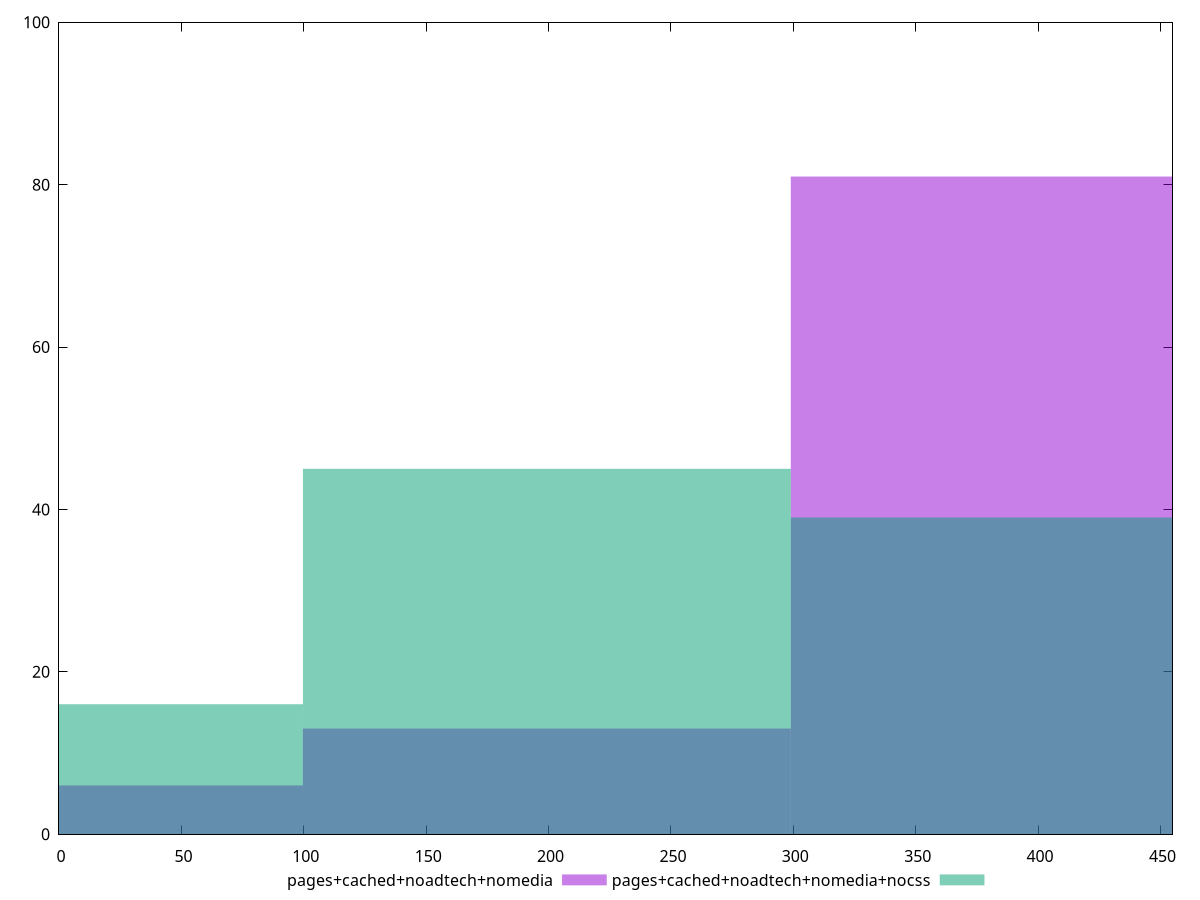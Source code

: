 reset

$pagesCachedNoadtechNomedia <<EOF
398.64076370745545 81
0 6
199.32038185372772 13
EOF

$pagesCachedNoadtechNomediaNocss <<EOF
398.64076370745545 39
199.32038185372772 45
0 16
EOF

set key outside below
set boxwidth 199.32038185372772
set xrange [0:454.9300000006333]
set yrange [0:100]
set trange [0:100]
set style fill transparent solid 0.5 noborder
set terminal svg size 640, 500 enhanced background rgb 'white'
set output "report_00015_2021-02-09T16-11-33.973Z/uses-rel-preconnect/comparison/histogram/3_vs_4.svg"

plot $pagesCachedNoadtechNomedia title "pages+cached+noadtech+nomedia" with boxes, \
     $pagesCachedNoadtechNomediaNocss title "pages+cached+noadtech+nomedia+nocss" with boxes

reset
